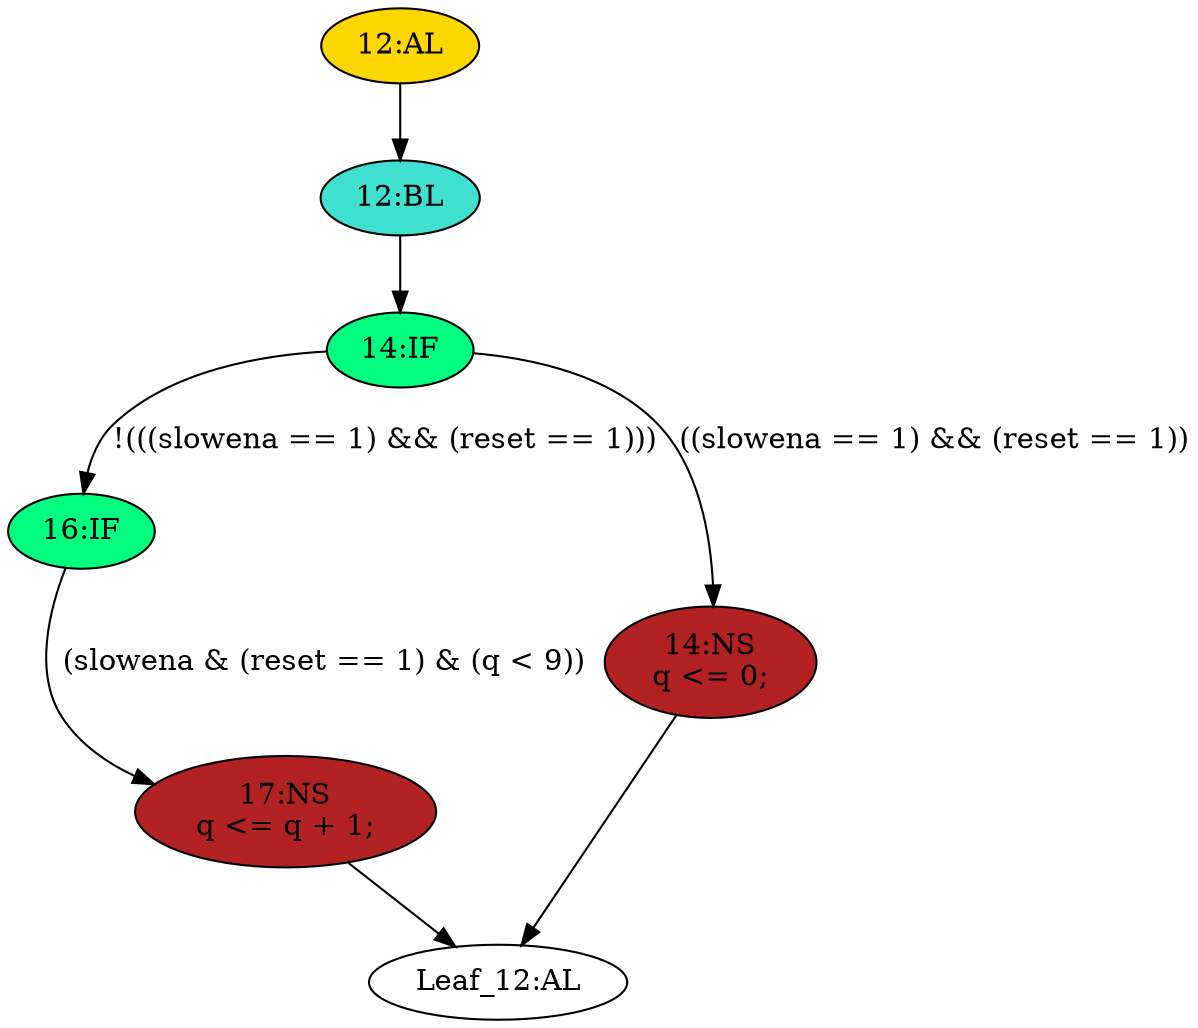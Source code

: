 strict digraph "" {
	node [label="\N"];
	"16:IF"	[ast="<pyverilog.vparser.ast.IfStatement object at 0x7f7aae4ae510>",
		fillcolor=springgreen,
		label="16:IF",
		statements="[]",
		style=filled,
		typ=IfStatement];
	"17:NS"	[ast="<pyverilog.vparser.ast.NonblockingSubstitution object at 0x7f7aae4ae690>",
		fillcolor=firebrick,
		label="17:NS
q <= q + 1;",
		statements="[<pyverilog.vparser.ast.NonblockingSubstitution object at 0x7f7aae4ae690>]",
		style=filled,
		typ=NonblockingSubstitution];
	"16:IF" -> "17:NS"	[cond="['slowena', 'reset', 'q']",
		label="(slowena & (reset == 1) & (q < 9))",
		lineno=16];
	"Leaf_12:AL"	[def_var="['q']",
		label="Leaf_12:AL"];
	"17:NS" -> "Leaf_12:AL"	[cond="[]",
		lineno=None];
	"14:IF"	[ast="<pyverilog.vparser.ast.IfStatement object at 0x7f7aae4aeb10>",
		fillcolor=springgreen,
		label="14:IF",
		statements="[]",
		style=filled,
		typ=IfStatement];
	"14:IF" -> "16:IF"	[cond="['slowena', 'reset']",
		label="!(((slowena == 1) && (reset == 1)))",
		lineno=14];
	"14:NS"	[ast="<pyverilog.vparser.ast.NonblockingSubstitution object at 0x7f7aae4aeb50>",
		fillcolor=firebrick,
		label="14:NS
q <= 0;",
		statements="[<pyverilog.vparser.ast.NonblockingSubstitution object at 0x7f7aae4aeb50>]",
		style=filled,
		typ=NonblockingSubstitution];
	"14:IF" -> "14:NS"	[cond="['slowena', 'reset']",
		label="((slowena == 1) && (reset == 1))",
		lineno=14];
	"12:BL"	[ast="<pyverilog.vparser.ast.Block object at 0x7f7aae4aead0>",
		fillcolor=turquoise,
		label="12:BL",
		statements="[]",
		style=filled,
		typ=Block];
	"12:BL" -> "14:IF"	[cond="[]",
		lineno=None];
	"12:AL"	[ast="<pyverilog.vparser.ast.Always object at 0x7f7aae4aee90>",
		clk_sens=True,
		fillcolor=gold,
		label="12:AL",
		sens="['clk']",
		statements="[]",
		style=filled,
		typ=Always,
		use_var="['reset', 'q', 'slowena']"];
	"12:AL" -> "12:BL"	[cond="[]",
		lineno=None];
	"14:NS" -> "Leaf_12:AL"	[cond="[]",
		lineno=None];
}
